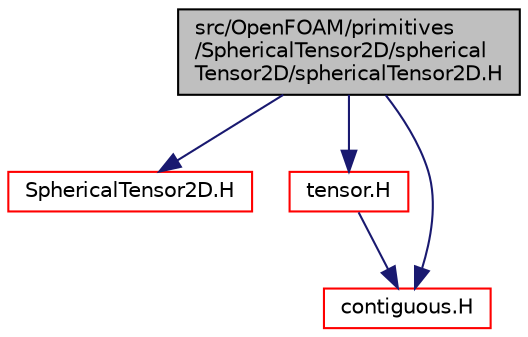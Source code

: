 digraph "src/OpenFOAM/primitives/SphericalTensor2D/sphericalTensor2D/sphericalTensor2D.H"
{
  bgcolor="transparent";
  edge [fontname="Helvetica",fontsize="10",labelfontname="Helvetica",labelfontsize="10"];
  node [fontname="Helvetica",fontsize="10",shape=record];
  Node0 [label="src/OpenFOAM/primitives\l/SphericalTensor2D/spherical\lTensor2D/sphericalTensor2D.H",height=0.2,width=0.4,color="black", fillcolor="grey75", style="filled", fontcolor="black"];
  Node0 -> Node1 [color="midnightblue",fontsize="10",style="solid",fontname="Helvetica"];
  Node1 [label="SphericalTensor2D.H",height=0.2,width=0.4,color="red",URL="$a13427.html"];
  Node0 -> Node57 [color="midnightblue",fontsize="10",style="solid",fontname="Helvetica"];
  Node57 [label="tensor.H",height=0.2,width=0.4,color="red",URL="$a13613.html"];
  Node57 -> Node69 [color="midnightblue",fontsize="10",style="solid",fontname="Helvetica"];
  Node69 [label="contiguous.H",height=0.2,width=0.4,color="red",URL="$a12953.html",tooltip="Template function to specify if the data of a type are contiguous. "];
  Node0 -> Node69 [color="midnightblue",fontsize="10",style="solid",fontname="Helvetica"];
}
